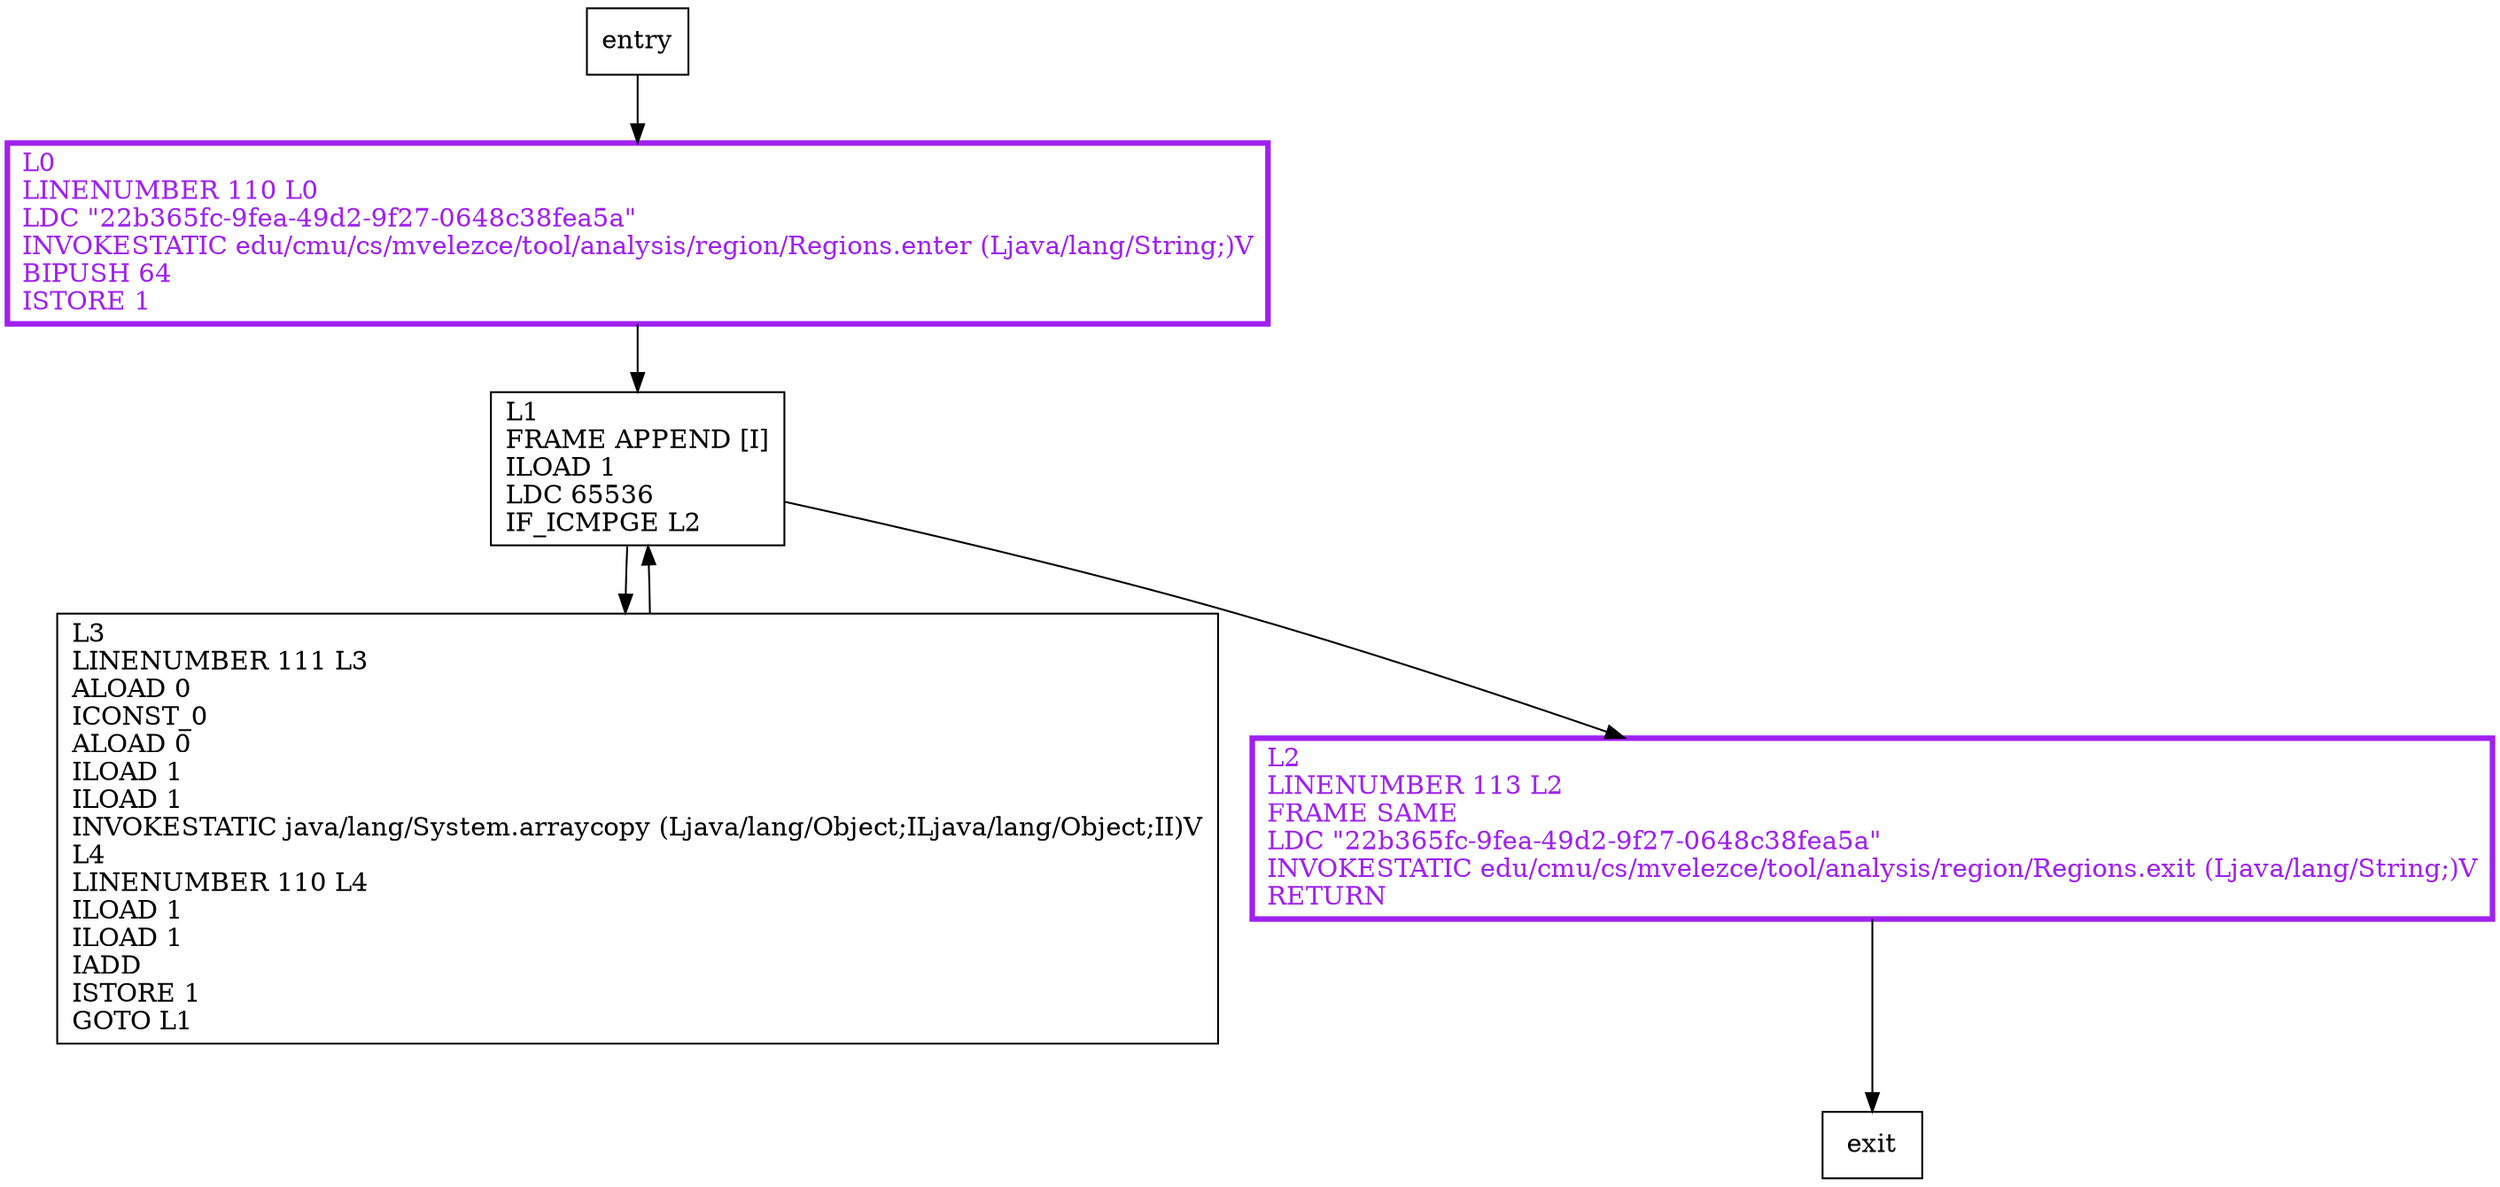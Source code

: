digraph expand {
node [shape=record];
1858583776 [label="L1\lFRAME APPEND [I]\lILOAD 1\lLDC 65536\lIF_ICMPGE L2\l"];
501991708 [label="L0\lLINENUMBER 110 L0\lLDC \"22b365fc-9fea-49d2-9f27-0648c38fea5a\"\lINVOKESTATIC edu/cmu/cs/mvelezce/tool/analysis/region/Regions.enter (Ljava/lang/String;)V\lBIPUSH 64\lISTORE 1\l"];
404648659 [label="L3\lLINENUMBER 111 L3\lALOAD 0\lICONST_0\lALOAD 0\lILOAD 1\lILOAD 1\lINVOKESTATIC java/lang/System.arraycopy (Ljava/lang/Object;ILjava/lang/Object;II)V\lL4\lLINENUMBER 110 L4\lILOAD 1\lILOAD 1\lIADD\lISTORE 1\lGOTO L1\l"];
1753107603 [label="L2\lLINENUMBER 113 L2\lFRAME SAME\lLDC \"22b365fc-9fea-49d2-9f27-0648c38fea5a\"\lINVOKESTATIC edu/cmu/cs/mvelezce/tool/analysis/region/Regions.exit (Ljava/lang/String;)V\lRETURN\l"];
entry;
exit;
1858583776 -> 404648659;
1858583776 -> 1753107603;
entry -> 501991708;
501991708 -> 1858583776;
404648659 -> 1858583776;
1753107603 -> exit;
501991708[fontcolor="purple", penwidth=3, color="purple"];
1753107603[fontcolor="purple", penwidth=3, color="purple"];
}
